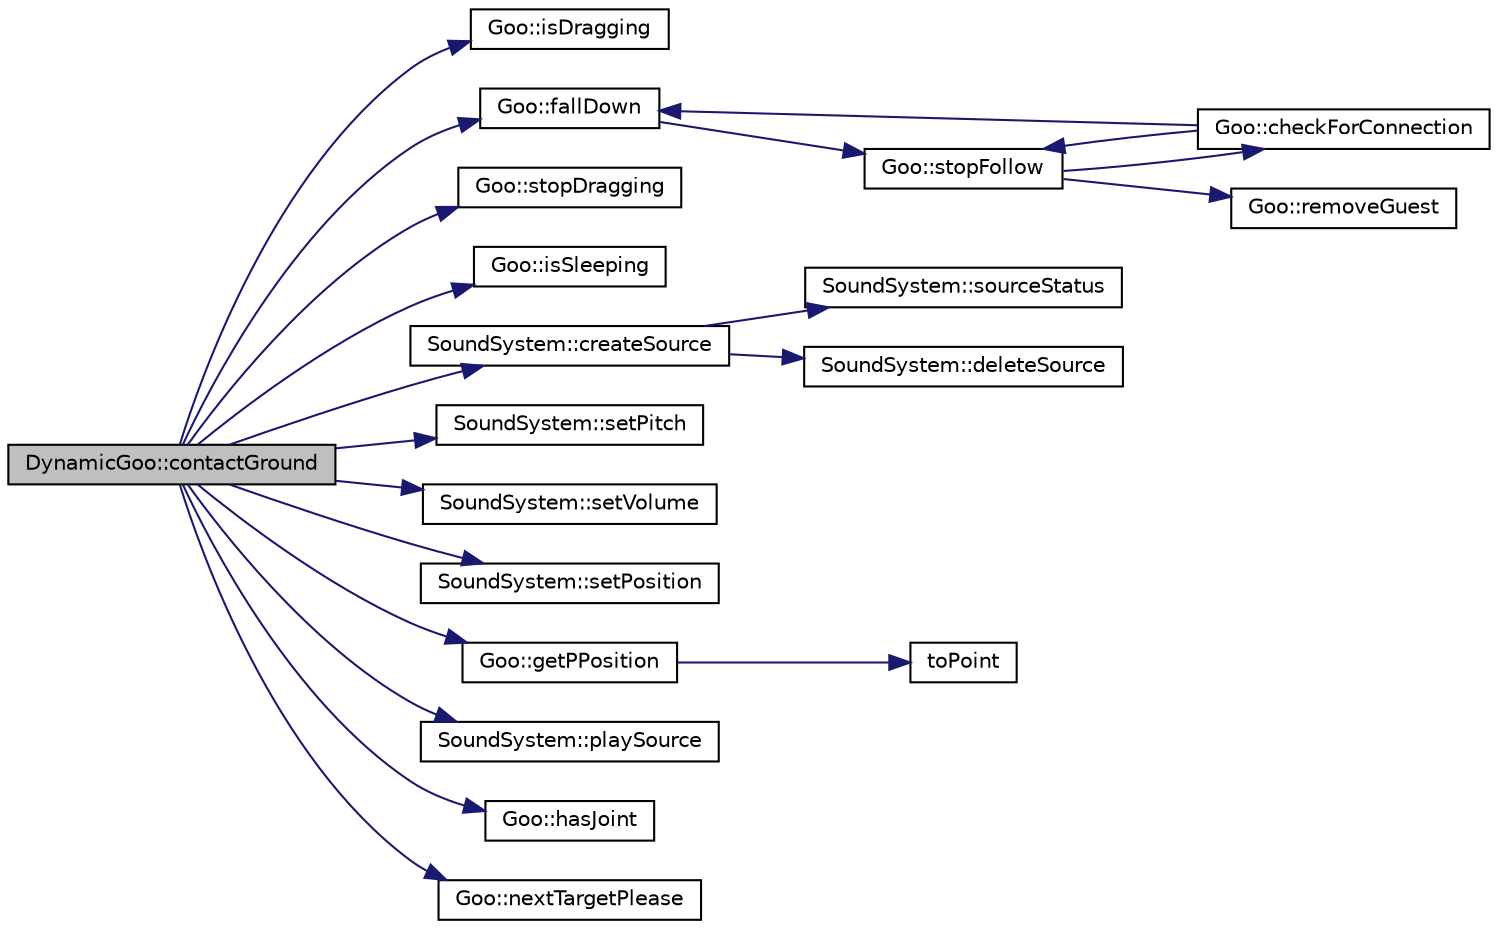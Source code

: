 digraph G
{
  edge [fontname="Helvetica",fontsize="10",labelfontname="Helvetica",labelfontsize="10"];
  node [fontname="Helvetica",fontsize="10",shape=record];
  rankdir="LR";
  Node1 [label="DynamicGoo::contactGround",height=0.2,width=0.4,color="black", fillcolor="grey75", style="filled" fontcolor="black"];
  Node1 -> Node2 [color="midnightblue",fontsize="10",style="solid",fontname="Helvetica"];
  Node2 [label="Goo::isDragging",height=0.2,width=0.4,color="black", fillcolor="white", style="filled",URL="$d5/d5d/classGoo.html#a9c348d89e111f2cd91717e5b743c9c04"];
  Node1 -> Node3 [color="midnightblue",fontsize="10",style="solid",fontname="Helvetica"];
  Node3 [label="Goo::fallDown",height=0.2,width=0.4,color="black", fillcolor="white", style="filled",URL="$d5/d5d/classGoo.html#aefb4ce872af2583c479f2b41d9b494ab"];
  Node3 -> Node4 [color="midnightblue",fontsize="10",style="solid",fontname="Helvetica"];
  Node4 [label="Goo::stopFollow",height=0.2,width=0.4,color="black", fillcolor="white", style="filled",URL="$d5/d5d/classGoo.html#a83a93e67d95635456f9bf4bcfb1ccf32"];
  Node4 -> Node5 [color="midnightblue",fontsize="10",style="solid",fontname="Helvetica"];
  Node5 [label="Goo::checkForConnection",height=0.2,width=0.4,color="black", fillcolor="white", style="filled",URL="$d5/d5d/classGoo.html#abfc4ee3aa7503c26f1bd4e2024f666e4"];
  Node5 -> Node4 [color="midnightblue",fontsize="10",style="solid",fontname="Helvetica"];
  Node5 -> Node3 [color="midnightblue",fontsize="10",style="solid",fontname="Helvetica"];
  Node4 -> Node6 [color="midnightblue",fontsize="10",style="solid",fontname="Helvetica"];
  Node6 [label="Goo::removeGuest",height=0.2,width=0.4,color="black", fillcolor="white", style="filled",URL="$d5/d5d/classGoo.html#a048114698e7a5f9912bfc09f19470264"];
  Node1 -> Node7 [color="midnightblue",fontsize="10",style="solid",fontname="Helvetica"];
  Node7 [label="Goo::stopDragging",height=0.2,width=0.4,color="black", fillcolor="white", style="filled",URL="$d5/d5d/classGoo.html#a68eb5a06e846dee815b4b04fc3f08bc5"];
  Node1 -> Node8 [color="midnightblue",fontsize="10",style="solid",fontname="Helvetica"];
  Node8 [label="Goo::isSleeping",height=0.2,width=0.4,color="black", fillcolor="white", style="filled",URL="$d5/d5d/classGoo.html#afda1bd74820a4c66e4b5ac11c8535fc4"];
  Node1 -> Node9 [color="midnightblue",fontsize="10",style="solid",fontname="Helvetica"];
  Node9 [label="SoundSystem::createSource",height=0.2,width=0.4,color="black", fillcolor="white", style="filled",URL="$d3/dd2/classSoundSystem.html#a3ee89a335758195d3ad204651cbb113f"];
  Node9 -> Node10 [color="midnightblue",fontsize="10",style="solid",fontname="Helvetica"];
  Node10 [label="SoundSystem::sourceStatus",height=0.2,width=0.4,color="black", fillcolor="white", style="filled",URL="$d3/dd2/classSoundSystem.html#a69834cd09c84145151347b2bc3d93af1"];
  Node9 -> Node11 [color="midnightblue",fontsize="10",style="solid",fontname="Helvetica"];
  Node11 [label="SoundSystem::deleteSource",height=0.2,width=0.4,color="black", fillcolor="white", style="filled",URL="$d3/dd2/classSoundSystem.html#a40ed8f6a1c61cdc9f085c3c0d4998145"];
  Node1 -> Node12 [color="midnightblue",fontsize="10",style="solid",fontname="Helvetica"];
  Node12 [label="SoundSystem::setPitch",height=0.2,width=0.4,color="black", fillcolor="white", style="filled",URL="$d3/dd2/classSoundSystem.html#aa495b33a8bd7d32105a6556ee4a46b02"];
  Node1 -> Node13 [color="midnightblue",fontsize="10",style="solid",fontname="Helvetica"];
  Node13 [label="SoundSystem::setVolume",height=0.2,width=0.4,color="black", fillcolor="white", style="filled",URL="$d3/dd2/classSoundSystem.html#a0086c491127e28ca94371f414aacb937"];
  Node1 -> Node14 [color="midnightblue",fontsize="10",style="solid",fontname="Helvetica"];
  Node14 [label="SoundSystem::setPosition",height=0.2,width=0.4,color="black", fillcolor="white", style="filled",URL="$d3/dd2/classSoundSystem.html#a0662f9cba16ba4d04c0b6426a1be9e4d"];
  Node1 -> Node15 [color="midnightblue",fontsize="10",style="solid",fontname="Helvetica"];
  Node15 [label="Goo::getPPosition",height=0.2,width=0.4,color="black", fillcolor="white", style="filled",URL="$d5/d5d/classGoo.html#a7396488f837512c3e887f15fb82dcb8f"];
  Node15 -> Node16 [color="midnightblue",fontsize="10",style="solid",fontname="Helvetica"];
  Node16 [label="toPoint",height=0.2,width=0.4,color="black", fillcolor="white", style="filled",URL="$d5/da5/tools_8h.html#a94f703d943194650c89dfc581bab6b14",tooltip="Convert a b2Vec2 in a QPoint."];
  Node1 -> Node17 [color="midnightblue",fontsize="10",style="solid",fontname="Helvetica"];
  Node17 [label="SoundSystem::playSource",height=0.2,width=0.4,color="black", fillcolor="white", style="filled",URL="$d3/dd2/classSoundSystem.html#a36a321e65d3e1e5af2033c42de5ff23e"];
  Node1 -> Node18 [color="midnightblue",fontsize="10",style="solid",fontname="Helvetica"];
  Node18 [label="Goo::hasJoint",height=0.2,width=0.4,color="black", fillcolor="white", style="filled",URL="$d5/d5d/classGoo.html#ae809f97fb4c0c7f58a63cbed66f0ba5c"];
  Node1 -> Node19 [color="midnightblue",fontsize="10",style="solid",fontname="Helvetica"];
  Node19 [label="Goo::nextTargetPlease",height=0.2,width=0.4,color="black", fillcolor="white", style="filled",URL="$d5/d5d/classGoo.html#aca71f0576ed701ab435b2c641b2d6a36"];
}
